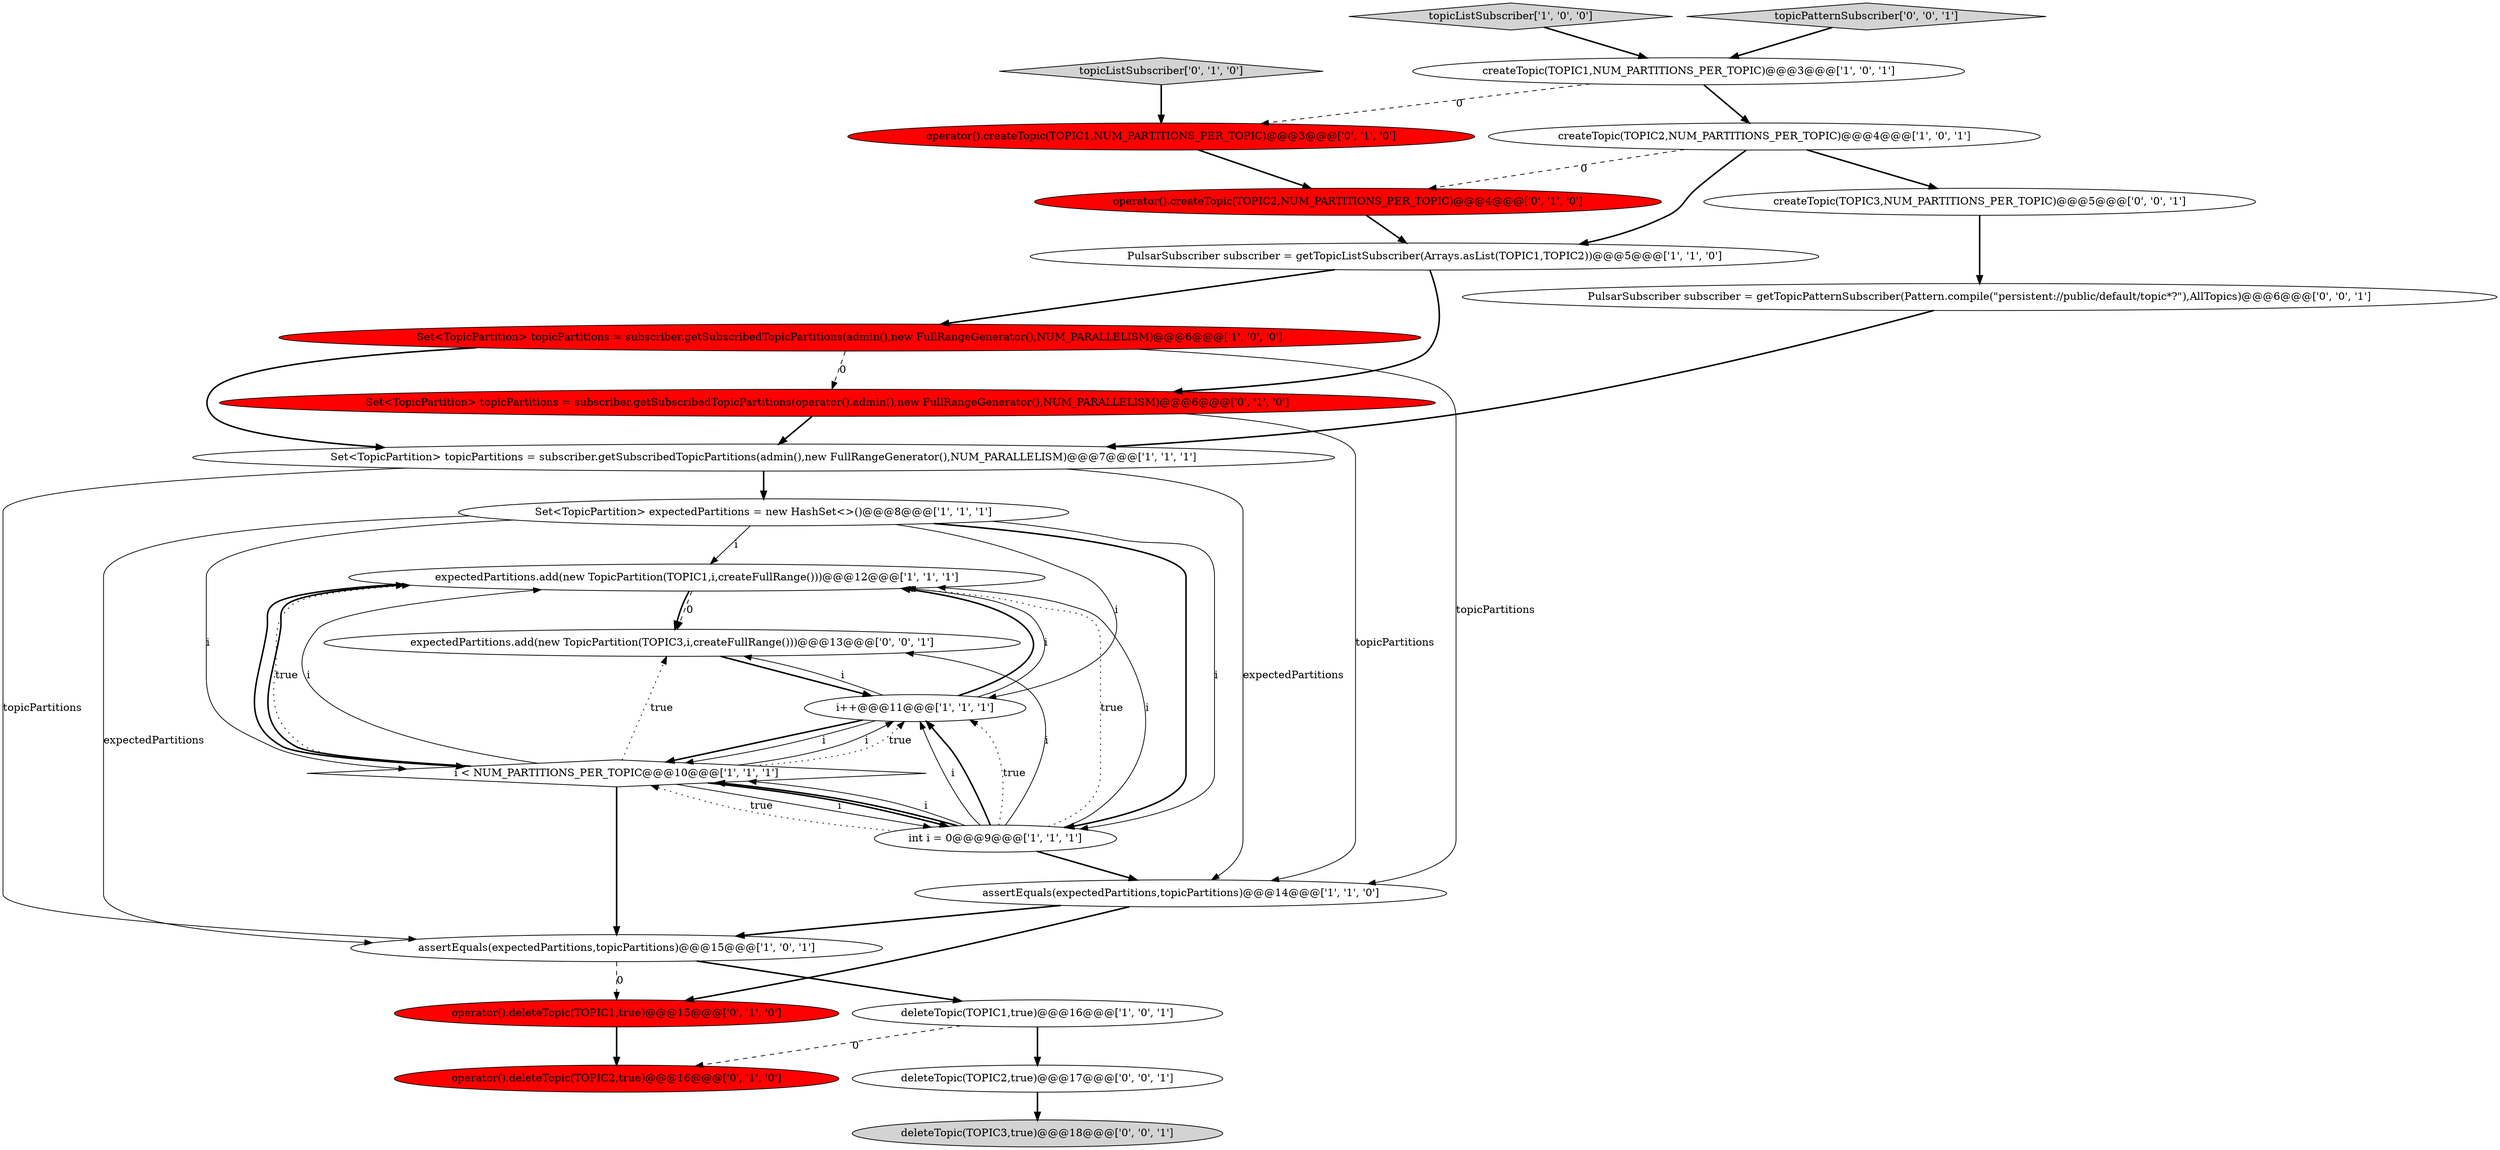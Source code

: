 digraph {
12 [style = filled, label = "Set<TopicPartition> expectedPartitions = new HashSet<>()@@@8@@@['1', '1', '1']", fillcolor = white, shape = ellipse image = "AAA0AAABBB1BBB"];
6 [style = filled, label = "Set<TopicPartition> topicPartitions = subscriber.getSubscribedTopicPartitions(admin(),new FullRangeGenerator(),NUM_PARALLELISM)@@@7@@@['1', '1', '1']", fillcolor = white, shape = ellipse image = "AAA0AAABBB1BBB"];
25 [style = filled, label = "deleteTopic(TOPIC2,true)@@@17@@@['0', '0', '1']", fillcolor = white, shape = ellipse image = "AAA0AAABBB3BBB"];
23 [style = filled, label = "createTopic(TOPIC3,NUM_PARTITIONS_PER_TOPIC)@@@5@@@['0', '0', '1']", fillcolor = white, shape = ellipse image = "AAA0AAABBB3BBB"];
17 [style = filled, label = "operator().deleteTopic(TOPIC2,true)@@@16@@@['0', '1', '0']", fillcolor = red, shape = ellipse image = "AAA1AAABBB2BBB"];
1 [style = filled, label = "topicListSubscriber['1', '0', '0']", fillcolor = lightgray, shape = diamond image = "AAA0AAABBB1BBB"];
10 [style = filled, label = "Set<TopicPartition> topicPartitions = subscriber.getSubscribedTopicPartitions(admin(),new FullRangeGenerator(),NUM_PARALLELISM)@@@6@@@['1', '0', '0']", fillcolor = red, shape = ellipse image = "AAA1AAABBB1BBB"];
15 [style = filled, label = "Set<TopicPartition> topicPartitions = subscriber.getSubscribedTopicPartitions(operator().admin(),new FullRangeGenerator(),NUM_PARALLELISM)@@@6@@@['0', '1', '0']", fillcolor = red, shape = ellipse image = "AAA1AAABBB2BBB"];
2 [style = filled, label = "expectedPartitions.add(new TopicPartition(TOPIC1,i,createFullRange()))@@@12@@@['1', '1', '1']", fillcolor = white, shape = ellipse image = "AAA0AAABBB1BBB"];
13 [style = filled, label = "createTopic(TOPIC2,NUM_PARTITIONS_PER_TOPIC)@@@4@@@['1', '0', '1']", fillcolor = white, shape = ellipse image = "AAA0AAABBB1BBB"];
7 [style = filled, label = "int i = 0@@@9@@@['1', '1', '1']", fillcolor = white, shape = ellipse image = "AAA0AAABBB1BBB"];
9 [style = filled, label = "i++@@@11@@@['1', '1', '1']", fillcolor = white, shape = ellipse image = "AAA0AAABBB1BBB"];
0 [style = filled, label = "createTopic(TOPIC1,NUM_PARTITIONS_PER_TOPIC)@@@3@@@['1', '0', '1']", fillcolor = white, shape = ellipse image = "AAA0AAABBB1BBB"];
20 [style = filled, label = "deleteTopic(TOPIC3,true)@@@18@@@['0', '0', '1']", fillcolor = lightgray, shape = ellipse image = "AAA0AAABBB3BBB"];
3 [style = filled, label = "assertEquals(expectedPartitions,topicPartitions)@@@14@@@['1', '1', '0']", fillcolor = white, shape = ellipse image = "AAA0AAABBB1BBB"];
4 [style = filled, label = "deleteTopic(TOPIC1,true)@@@16@@@['1', '0', '1']", fillcolor = white, shape = ellipse image = "AAA0AAABBB1BBB"];
18 [style = filled, label = "operator().createTopic(TOPIC2,NUM_PARTITIONS_PER_TOPIC)@@@4@@@['0', '1', '0']", fillcolor = red, shape = ellipse image = "AAA1AAABBB2BBB"];
24 [style = filled, label = "PulsarSubscriber subscriber = getTopicPatternSubscriber(Pattern.compile(\"persistent://public/default/topic*?\"),AllTopics)@@@6@@@['0', '0', '1']", fillcolor = white, shape = ellipse image = "AAA0AAABBB3BBB"];
11 [style = filled, label = "assertEquals(expectedPartitions,topicPartitions)@@@15@@@['1', '0', '1']", fillcolor = white, shape = ellipse image = "AAA0AAABBB1BBB"];
21 [style = filled, label = "expectedPartitions.add(new TopicPartition(TOPIC3,i,createFullRange()))@@@13@@@['0', '0', '1']", fillcolor = white, shape = ellipse image = "AAA0AAABBB3BBB"];
16 [style = filled, label = "topicListSubscriber['0', '1', '0']", fillcolor = lightgray, shape = diamond image = "AAA0AAABBB2BBB"];
22 [style = filled, label = "topicPatternSubscriber['0', '0', '1']", fillcolor = lightgray, shape = diamond image = "AAA0AAABBB3BBB"];
19 [style = filled, label = "operator().deleteTopic(TOPIC1,true)@@@15@@@['0', '1', '0']", fillcolor = red, shape = ellipse image = "AAA1AAABBB2BBB"];
5 [style = filled, label = "PulsarSubscriber subscriber = getTopicListSubscriber(Arrays.asList(TOPIC1,TOPIC2))@@@5@@@['1', '1', '0']", fillcolor = white, shape = ellipse image = "AAA0AAABBB1BBB"];
8 [style = filled, label = "i < NUM_PARTITIONS_PER_TOPIC@@@10@@@['1', '1', '1']", fillcolor = white, shape = diamond image = "AAA0AAABBB1BBB"];
14 [style = filled, label = "operator().createTopic(TOPIC1,NUM_PARTITIONS_PER_TOPIC)@@@3@@@['0', '1', '0']", fillcolor = red, shape = ellipse image = "AAA1AAABBB2BBB"];
10->15 [style = dashed, label="0"];
5->10 [style = bold, label=""];
7->2 [style = dotted, label="true"];
12->9 [style = solid, label="i"];
0->13 [style = bold, label=""];
4->25 [style = bold, label=""];
8->21 [style = dotted, label="true"];
4->17 [style = dashed, label="0"];
9->2 [style = bold, label=""];
12->11 [style = solid, label="expectedPartitions"];
7->2 [style = solid, label="i"];
8->2 [style = dotted, label="true"];
12->8 [style = solid, label="i"];
11->4 [style = bold, label=""];
3->11 [style = bold, label=""];
9->2 [style = solid, label="i"];
5->15 [style = bold, label=""];
15->6 [style = bold, label=""];
15->3 [style = solid, label="topicPartitions"];
7->21 [style = solid, label="i"];
1->0 [style = bold, label=""];
19->17 [style = bold, label=""];
7->9 [style = dotted, label="true"];
7->8 [style = bold, label=""];
9->8 [style = bold, label=""];
8->9 [style = solid, label="i"];
10->6 [style = bold, label=""];
12->7 [style = bold, label=""];
7->3 [style = bold, label=""];
7->9 [style = solid, label="i"];
8->7 [style = bold, label=""];
7->9 [style = bold, label=""];
0->14 [style = dashed, label="0"];
6->11 [style = solid, label="topicPartitions"];
25->20 [style = bold, label=""];
23->24 [style = bold, label=""];
21->9 [style = bold, label=""];
6->3 [style = solid, label="expectedPartitions"];
22->0 [style = bold, label=""];
12->2 [style = solid, label="i"];
3->19 [style = bold, label=""];
8->2 [style = bold, label=""];
2->21 [style = dashed, label="0"];
11->19 [style = dashed, label="0"];
2->21 [style = bold, label=""];
18->5 [style = bold, label=""];
13->23 [style = bold, label=""];
13->5 [style = bold, label=""];
16->14 [style = bold, label=""];
14->18 [style = bold, label=""];
9->8 [style = solid, label="i"];
8->9 [style = dotted, label="true"];
13->18 [style = dashed, label="0"];
24->6 [style = bold, label=""];
7->8 [style = solid, label="i"];
8->11 [style = bold, label=""];
8->7 [style = solid, label="i"];
12->7 [style = solid, label="i"];
9->21 [style = solid, label="i"];
7->8 [style = dotted, label="true"];
8->2 [style = solid, label="i"];
2->8 [style = bold, label=""];
10->3 [style = solid, label="topicPartitions"];
6->12 [style = bold, label=""];
}
